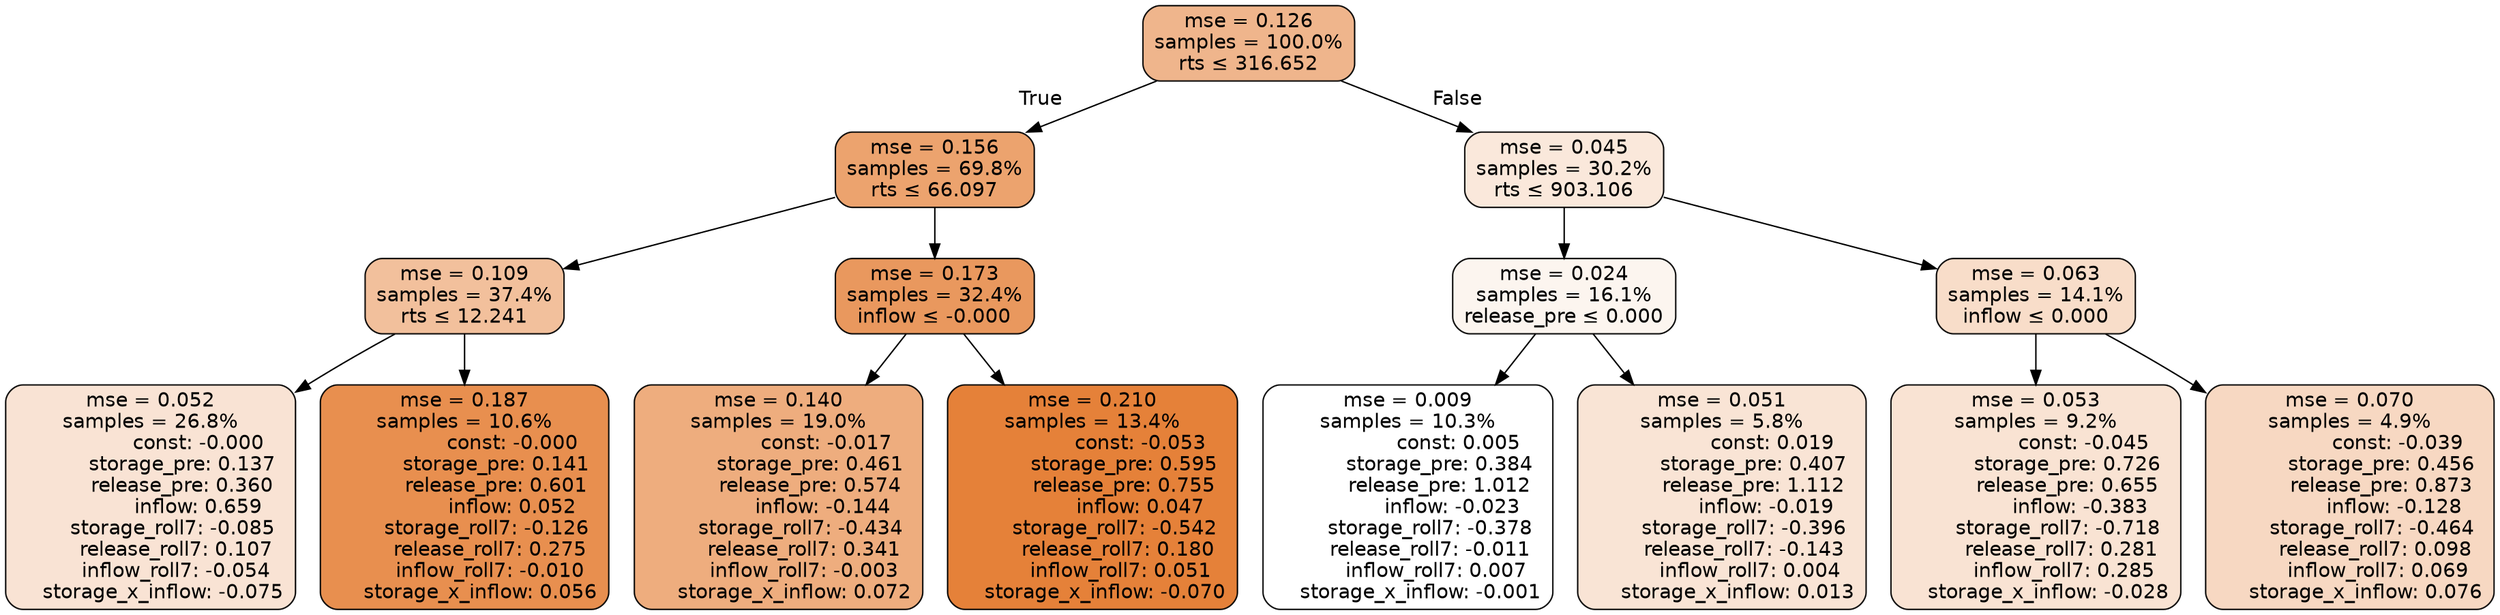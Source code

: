 digraph tree {
bgcolor="transparent"
node [shape=rectangle, style="filled, rounded", color="black", fontname=helvetica] ;
edge [fontname=helvetica] ;
	"0" [label="mse = 0.126
samples = 100.0%
rts &le; 316.652", fillcolor="#efb58c"]
	"1" [label="mse = 0.156
samples = 69.8%
rts &le; 66.097", fillcolor="#eca36e"]
	"2" [label="mse = 0.109
samples = 37.4%
rts &le; 12.241", fillcolor="#f2c09c"]
	"3" [label="mse = 0.052
samples = 26.8%
               const: -0.000
          storage_pre: 0.137
          release_pre: 0.360
               inflow: 0.659
       storage_roll7: -0.085
        release_roll7: 0.107
        inflow_roll7: -0.054
    storage_x_inflow: -0.075", fillcolor="#f9e3d4"]
	"4" [label="mse = 0.187
samples = 10.6%
               const: -0.000
          storage_pre: 0.141
          release_pre: 0.601
               inflow: 0.052
       storage_roll7: -0.126
        release_roll7: 0.275
        inflow_roll7: -0.010
     storage_x_inflow: 0.056", fillcolor="#e88f4f"]
	"5" [label="mse = 0.173
samples = 32.4%
inflow &le; -0.000", fillcolor="#e9985e"]
	"6" [label="mse = 0.140
samples = 19.0%
               const: -0.017
          storage_pre: 0.461
          release_pre: 0.574
              inflow: -0.144
       storage_roll7: -0.434
        release_roll7: 0.341
        inflow_roll7: -0.003
     storage_x_inflow: 0.072", fillcolor="#eead7e"]
	"7" [label="mse = 0.210
samples = 13.4%
               const: -0.053
          storage_pre: 0.595
          release_pre: 0.755
               inflow: 0.047
       storage_roll7: -0.542
        release_roll7: 0.180
         inflow_roll7: 0.051
    storage_x_inflow: -0.070", fillcolor="#e58139"]
	"8" [label="mse = 0.045
samples = 30.2%
rts &le; 903.106", fillcolor="#fae8db"]
	"9" [label="mse = 0.024
samples = 16.1%
release_pre &le; 0.000", fillcolor="#fcf5ef"]
	"10" [label="mse = 0.009
samples = 10.3%
                const: 0.005
          storage_pre: 0.384
          release_pre: 1.012
              inflow: -0.023
       storage_roll7: -0.378
       release_roll7: -0.011
         inflow_roll7: 0.007
    storage_x_inflow: -0.001", fillcolor="#ffffff"]
	"11" [label="mse = 0.051
samples = 5.8%
                const: 0.019
          storage_pre: 0.407
          release_pre: 1.112
              inflow: -0.019
       storage_roll7: -0.396
       release_roll7: -0.143
         inflow_roll7: 0.004
     storage_x_inflow: 0.013", fillcolor="#f9e4d5"]
	"12" [label="mse = 0.063
samples = 14.1%
inflow &le; 0.000", fillcolor="#f8ddc9"]
	"13" [label="mse = 0.053
samples = 9.2%
               const: -0.045
          storage_pre: 0.726
          release_pre: 0.655
              inflow: -0.383
       storage_roll7: -0.718
        release_roll7: 0.281
         inflow_roll7: 0.285
    storage_x_inflow: -0.028", fillcolor="#f9e3d3"]
	"14" [label="mse = 0.070
samples = 4.9%
               const: -0.039
          storage_pre: 0.456
          release_pre: 0.873
              inflow: -0.128
       storage_roll7: -0.464
        release_roll7: 0.098
         inflow_roll7: 0.069
     storage_x_inflow: 0.076", fillcolor="#f7d8c2"]

	"0" -> "1" [labeldistance=2.5, labelangle=45, headlabel="True"]
	"1" -> "2"
	"2" -> "3"
	"2" -> "4"
	"1" -> "5"
	"5" -> "6"
	"5" -> "7"
	"0" -> "8" [labeldistance=2.5, labelangle=-45, headlabel="False"]
	"8" -> "9"
	"9" -> "10"
	"9" -> "11"
	"8" -> "12"
	"12" -> "13"
	"12" -> "14"
}